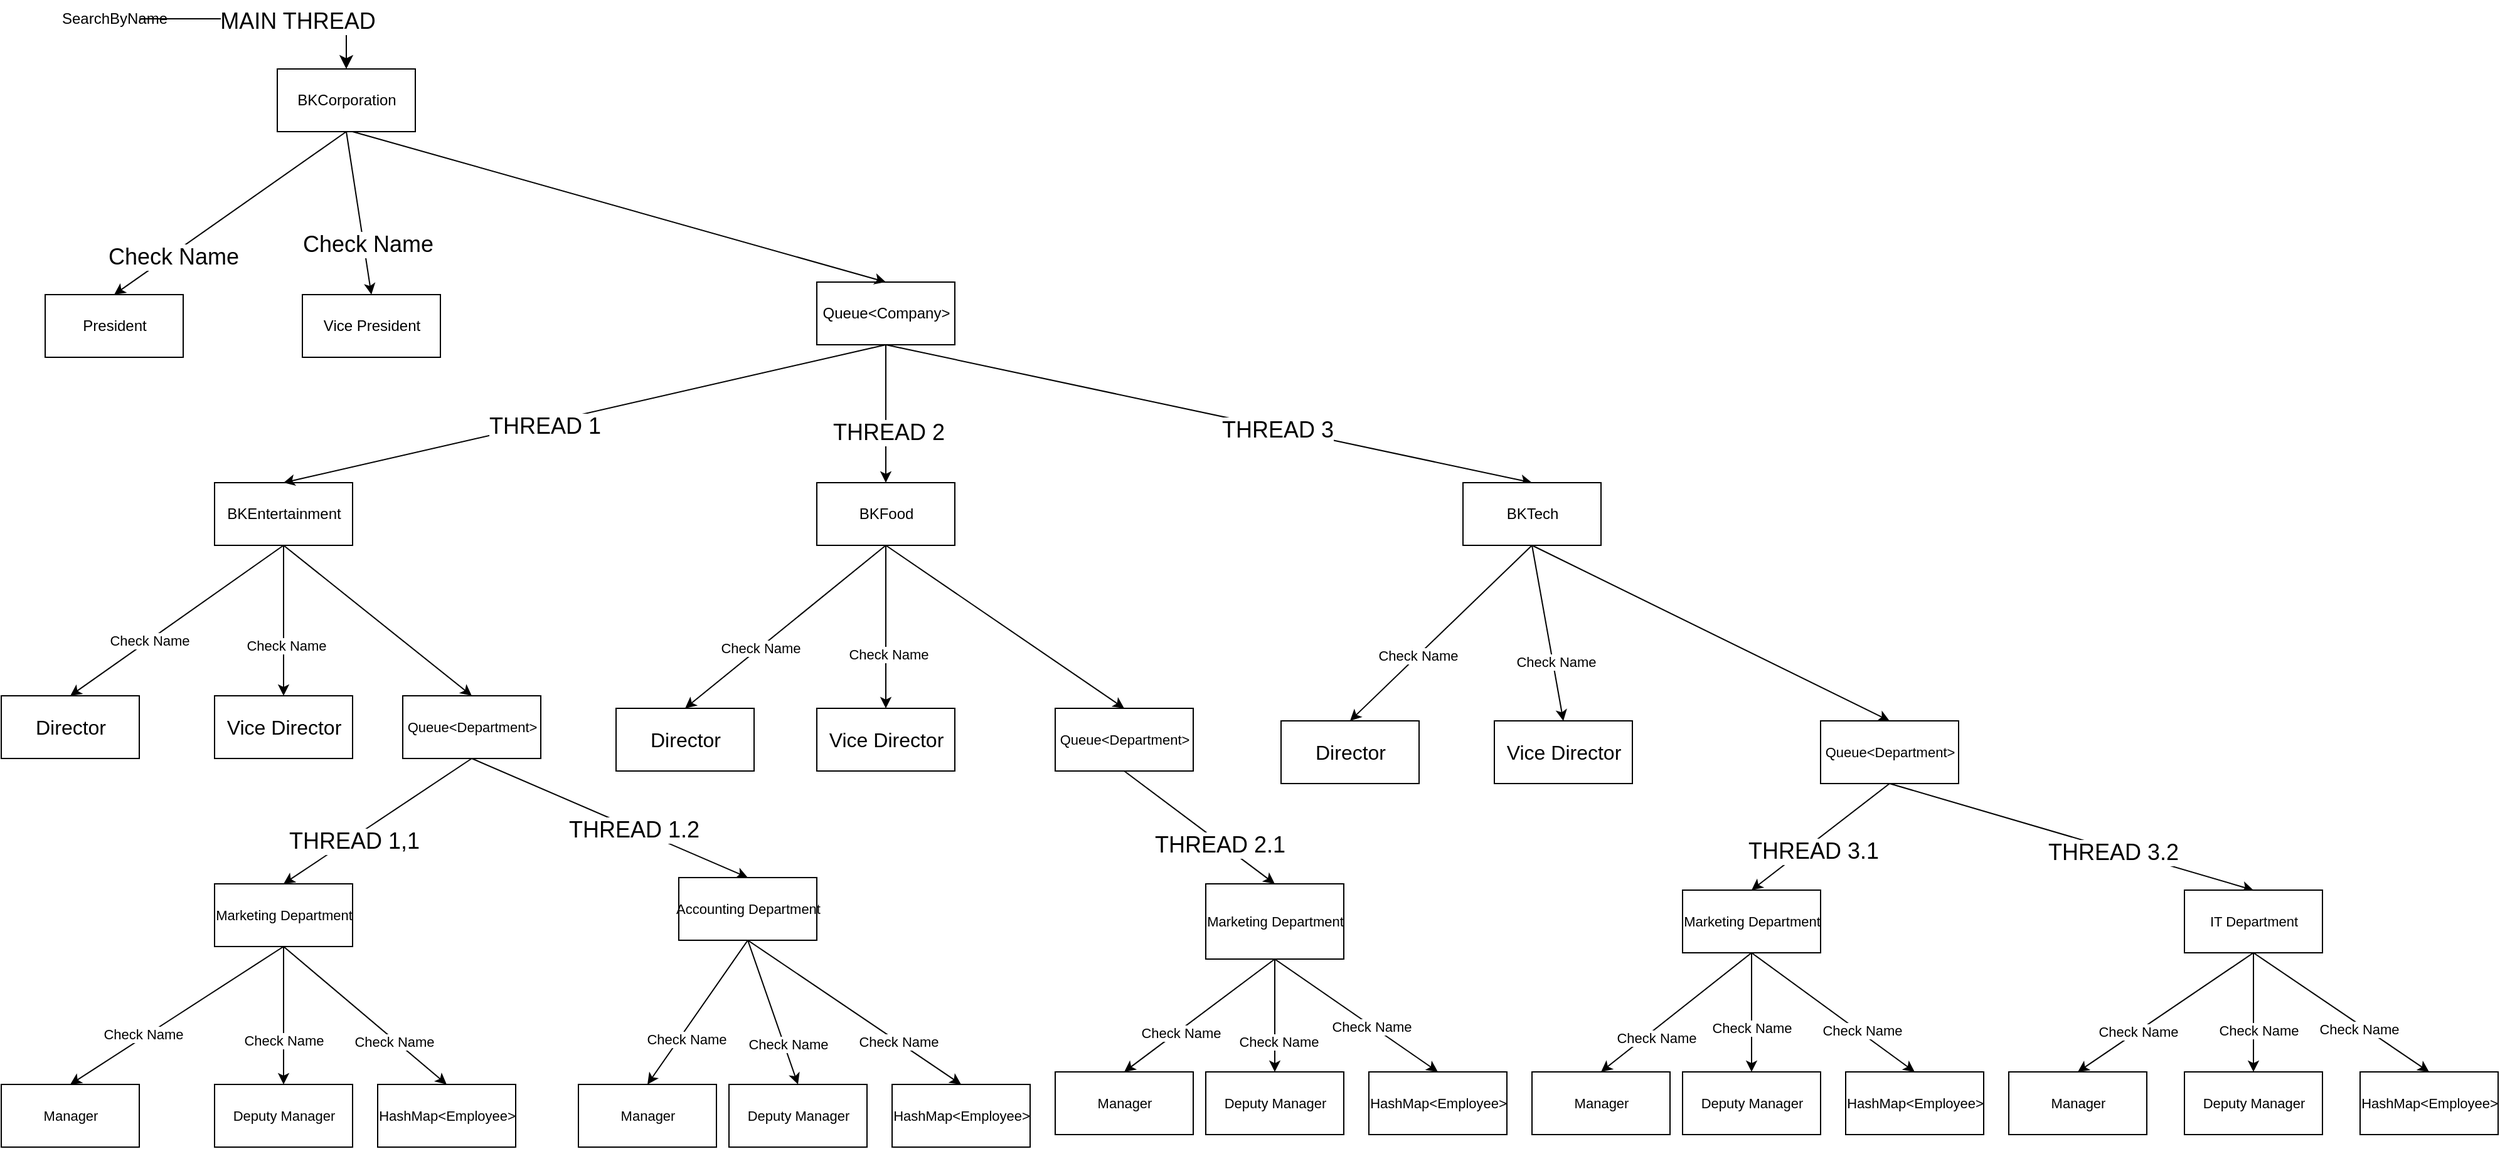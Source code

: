 <mxfile>
    <diagram id="Zml37O9X7Ipr7qlsOXpB" name="Page-1">
        <mxGraphModel dx="2482" dy="1107" grid="1" gridSize="10" guides="1" tooltips="1" connect="1" arrows="1" fold="1" page="1" pageScale="1" pageWidth="850" pageHeight="1100" math="0" shadow="0">
            <root>
                <mxCell id="0"/>
                <mxCell id="1" parent="0"/>
                <mxCell id="3" value="BKCorporation" style="html=1;" vertex="1" parent="1">
                    <mxGeometry x="330" y="110" width="110" height="50" as="geometry"/>
                </mxCell>
                <mxCell id="4" value="" style="edgeStyle=segmentEdgeStyle;endArrow=classic;html=1;curved=0;rounded=0;endSize=8;startSize=8;entryX=0.5;entryY=0;entryDx=0;entryDy=0;" edge="1" parent="1" target="3">
                    <mxGeometry width="50" height="50" relative="1" as="geometry">
                        <mxPoint x="220" y="70" as="sourcePoint"/>
                        <mxPoint x="270" y="20" as="targetPoint"/>
                    </mxGeometry>
                </mxCell>
                <mxCell id="159" value="MAIN THREAD" style="edgeLabel;html=1;align=center;verticalAlign=middle;resizable=0;points=[];fontSize=18;" vertex="1" connectable="0" parent="4">
                    <mxGeometry x="0.222" y="-2" relative="1" as="geometry">
                        <mxPoint as="offset"/>
                    </mxGeometry>
                </mxCell>
                <mxCell id="5" value="SearchByName" style="text;html=1;align=center;verticalAlign=middle;resizable=0;points=[];autosize=1;strokeColor=none;fillColor=none;" vertex="1" parent="1">
                    <mxGeometry x="145" y="55" width="110" height="30" as="geometry"/>
                </mxCell>
                <mxCell id="6" value="President" style="html=1;" vertex="1" parent="1">
                    <mxGeometry x="145" y="290" width="110" height="50" as="geometry"/>
                </mxCell>
                <mxCell id="7" value="Vice President" style="html=1;" vertex="1" parent="1">
                    <mxGeometry x="350" y="290" width="110" height="50" as="geometry"/>
                </mxCell>
                <mxCell id="27" style="edgeStyle=none;html=1;exitX=0.5;exitY=1;exitDx=0;exitDy=0;entryX=0.5;entryY=0;entryDx=0;entryDy=0;" edge="1" parent="1" source="8" target="24">
                    <mxGeometry relative="1" as="geometry"/>
                </mxCell>
                <mxCell id="32" value="THREAD 2" style="edgeLabel;html=1;align=center;verticalAlign=middle;resizable=0;points=[];fontSize=18;" vertex="1" connectable="0" parent="27">
                    <mxGeometry x="0.261" y="2" relative="1" as="geometry">
                        <mxPoint as="offset"/>
                    </mxGeometry>
                </mxCell>
                <mxCell id="28" style="edgeStyle=none;html=1;exitX=0.5;exitY=1;exitDx=0;exitDy=0;entryX=0.5;entryY=0;entryDx=0;entryDy=0;" edge="1" parent="1" source="8" target="23">
                    <mxGeometry relative="1" as="geometry"/>
                </mxCell>
                <mxCell id="33" value="THREAD 3" style="edgeLabel;html=1;align=center;verticalAlign=middle;resizable=0;points=[];fontSize=18;" vertex="1" connectable="0" parent="28">
                    <mxGeometry x="0.205" relative="1" as="geometry">
                        <mxPoint x="1" y="1" as="offset"/>
                    </mxGeometry>
                </mxCell>
                <mxCell id="8" value="Queue&amp;lt;Company&amp;gt;" style="html=1;" vertex="1" parent="1">
                    <mxGeometry x="760" y="280" width="110" height="50" as="geometry"/>
                </mxCell>
                <mxCell id="15" value="" style="endArrow=classic;html=1;entryX=0.5;entryY=0;entryDx=0;entryDy=0;" edge="1" parent="1" target="8">
                    <mxGeometry width="50" height="50" relative="1" as="geometry">
                        <mxPoint x="390" y="160" as="sourcePoint"/>
                        <mxPoint x="590" y="190" as="targetPoint"/>
                    </mxGeometry>
                </mxCell>
                <mxCell id="16" value="" style="endArrow=classic;html=1;exitX=0.5;exitY=1;exitDx=0;exitDy=0;entryX=0.5;entryY=0;entryDx=0;entryDy=0;" edge="1" parent="1" source="3" target="6">
                    <mxGeometry width="50" height="50" relative="1" as="geometry">
                        <mxPoint x="830" y="390" as="sourcePoint"/>
                        <mxPoint x="880" y="340" as="targetPoint"/>
                    </mxGeometry>
                </mxCell>
                <mxCell id="19" value="&lt;span style=&quot;font-size: 18px;&quot;&gt;Check Name&lt;/span&gt;" style="edgeLabel;html=1;align=center;verticalAlign=middle;resizable=0;points=[];" vertex="1" connectable="0" parent="16">
                    <mxGeometry x="0.51" y="2" relative="1" as="geometry">
                        <mxPoint as="offset"/>
                    </mxGeometry>
                </mxCell>
                <mxCell id="18" value="" style="endArrow=classic;html=1;exitX=0.5;exitY=1;exitDx=0;exitDy=0;entryX=0.5;entryY=0;entryDx=0;entryDy=0;" edge="1" parent="1" source="3" target="7">
                    <mxGeometry width="50" height="50" relative="1" as="geometry">
                        <mxPoint x="830" y="390" as="sourcePoint"/>
                        <mxPoint x="880" y="340" as="targetPoint"/>
                    </mxGeometry>
                </mxCell>
                <mxCell id="20" value="&lt;font style=&quot;font-size: 18px;&quot;&gt;Check Name&lt;/font&gt;" style="edgeLabel;html=1;align=center;verticalAlign=middle;resizable=0;points=[];" vertex="1" connectable="0" parent="18">
                    <mxGeometry x="0.395" y="3" relative="1" as="geometry">
                        <mxPoint as="offset"/>
                    </mxGeometry>
                </mxCell>
                <mxCell id="37" style="edgeStyle=none;html=1;exitX=0.5;exitY=1;exitDx=0;exitDy=0;entryX=0.5;entryY=0;entryDx=0;entryDy=0;fontSize=11;" edge="1" parent="1" source="21" target="35">
                    <mxGeometry relative="1" as="geometry"/>
                </mxCell>
                <mxCell id="39" value="Check Name" style="edgeLabel;html=1;align=center;verticalAlign=middle;resizable=0;points=[];fontSize=11;" vertex="1" connectable="0" parent="37">
                    <mxGeometry x="0.258" relative="1" as="geometry">
                        <mxPoint as="offset"/>
                    </mxGeometry>
                </mxCell>
                <mxCell id="38" style="edgeStyle=none;html=1;exitX=0.5;exitY=1;exitDx=0;exitDy=0;entryX=0.5;entryY=0;entryDx=0;entryDy=0;fontSize=11;" edge="1" parent="1" source="21" target="36">
                    <mxGeometry relative="1" as="geometry"/>
                </mxCell>
                <mxCell id="40" value="Check Name" style="edgeLabel;html=1;align=center;verticalAlign=middle;resizable=0;points=[];fontSize=11;" vertex="1" connectable="0" parent="38">
                    <mxGeometry x="0.333" y="2" relative="1" as="geometry">
                        <mxPoint as="offset"/>
                    </mxGeometry>
                </mxCell>
                <mxCell id="42" style="edgeStyle=none;html=1;exitX=0.5;exitY=1;exitDx=0;exitDy=0;entryX=0.5;entryY=0;entryDx=0;entryDy=0;fontSize=11;" edge="1" parent="1" source="21" target="41">
                    <mxGeometry relative="1" as="geometry"/>
                </mxCell>
                <mxCell id="21" value="BKEntertainment" style="html=1;" vertex="1" parent="1">
                    <mxGeometry x="280" y="440" width="110" height="50" as="geometry"/>
                </mxCell>
                <mxCell id="22" value="" style="endArrow=classic;html=1;exitX=0.5;exitY=1;exitDx=0;exitDy=0;entryX=0.5;entryY=0;entryDx=0;entryDy=0;" edge="1" parent="1" source="8" target="21">
                    <mxGeometry width="50" height="50" relative="1" as="geometry">
                        <mxPoint x="570" y="490" as="sourcePoint"/>
                        <mxPoint x="620" y="440" as="targetPoint"/>
                    </mxGeometry>
                </mxCell>
                <mxCell id="31" value="&lt;font style=&quot;font-size: 18px;&quot;&gt;THREAD 1&lt;/font&gt;" style="edgeLabel;html=1;align=center;verticalAlign=middle;resizable=0;points=[];" vertex="1" connectable="0" parent="22">
                    <mxGeometry x="0.134" y="2" relative="1" as="geometry">
                        <mxPoint x="-1" as="offset"/>
                    </mxGeometry>
                </mxCell>
                <mxCell id="23" value="BKTech" style="html=1;" vertex="1" parent="1">
                    <mxGeometry x="1275" y="440" width="110" height="50" as="geometry"/>
                </mxCell>
                <mxCell id="24" value="BKFood" style="html=1;" vertex="1" parent="1">
                    <mxGeometry x="760" y="440" width="110" height="50" as="geometry"/>
                </mxCell>
                <mxCell id="35" value="&lt;font size=&quot;3&quot;&gt;Director&lt;/font&gt;" style="html=1;fontSize=18;" vertex="1" parent="1">
                    <mxGeometry x="110" y="610" width="110" height="50" as="geometry"/>
                </mxCell>
                <mxCell id="36" value="&lt;font size=&quot;3&quot;&gt;Vice Director&lt;/font&gt;" style="html=1;fontSize=18;" vertex="1" parent="1">
                    <mxGeometry x="280" y="610" width="110" height="50" as="geometry"/>
                </mxCell>
                <mxCell id="96" style="edgeStyle=none;html=1;exitX=0.5;exitY=1;exitDx=0;exitDy=0;entryX=0.5;entryY=0;entryDx=0;entryDy=0;fontSize=11;" edge="1" parent="1" source="41" target="94">
                    <mxGeometry relative="1" as="geometry"/>
                </mxCell>
                <mxCell id="154" value="&lt;font style=&quot;font-size: 18px;&quot;&gt;THREAD 1,1&lt;/font&gt;" style="edgeLabel;html=1;align=center;verticalAlign=middle;resizable=0;points=[];fontSize=11;" vertex="1" connectable="0" parent="96">
                    <mxGeometry x="0.276" y="2" relative="1" as="geometry">
                        <mxPoint as="offset"/>
                    </mxGeometry>
                </mxCell>
                <mxCell id="97" style="edgeStyle=none;html=1;exitX=0.5;exitY=1;exitDx=0;exitDy=0;entryX=0.5;entryY=0;entryDx=0;entryDy=0;fontSize=11;" edge="1" parent="1" source="41" target="95">
                    <mxGeometry relative="1" as="geometry"/>
                </mxCell>
                <mxCell id="155" value="&lt;font style=&quot;font-size: 18px;&quot;&gt;THREAD 1.2&lt;/font&gt;" style="edgeLabel;html=1;align=center;verticalAlign=middle;resizable=0;points=[];fontSize=11;" vertex="1" connectable="0" parent="97">
                    <mxGeometry x="0.175" y="-1" relative="1" as="geometry">
                        <mxPoint as="offset"/>
                    </mxGeometry>
                </mxCell>
                <mxCell id="41" value="Queue&amp;lt;Department&amp;gt;" style="html=1;fontSize=11;" vertex="1" parent="1">
                    <mxGeometry x="430" y="610" width="110" height="50" as="geometry"/>
                </mxCell>
                <mxCell id="43" style="edgeStyle=none;html=1;exitX=0.5;exitY=1;exitDx=0;exitDy=0;entryX=0.5;entryY=0;entryDx=0;entryDy=0;fontSize=11;" edge="1" parent="1" target="48" source="24">
                    <mxGeometry relative="1" as="geometry">
                        <mxPoint x="815" y="520" as="sourcePoint"/>
                    </mxGeometry>
                </mxCell>
                <mxCell id="44" value="Check Name" style="edgeLabel;html=1;align=center;verticalAlign=middle;resizable=0;points=[];fontSize=11;" vertex="1" connectable="0" parent="43">
                    <mxGeometry x="0.258" relative="1" as="geometry">
                        <mxPoint as="offset"/>
                    </mxGeometry>
                </mxCell>
                <mxCell id="45" style="edgeStyle=none;html=1;exitX=0.5;exitY=1;exitDx=0;exitDy=0;entryX=0.5;entryY=0;entryDx=0;entryDy=0;fontSize=11;" edge="1" parent="1" target="49" source="24">
                    <mxGeometry relative="1" as="geometry">
                        <mxPoint x="815" y="520" as="sourcePoint"/>
                        <Array as="points">
                            <mxPoint x="815" y="540"/>
                        </Array>
                    </mxGeometry>
                </mxCell>
                <mxCell id="46" value="Check Name" style="edgeLabel;html=1;align=center;verticalAlign=middle;resizable=0;points=[];fontSize=11;" vertex="1" connectable="0" parent="45">
                    <mxGeometry x="0.333" y="2" relative="1" as="geometry">
                        <mxPoint as="offset"/>
                    </mxGeometry>
                </mxCell>
                <mxCell id="47" style="edgeStyle=none;html=1;exitX=0.5;exitY=1;exitDx=0;exitDy=0;entryX=0.5;entryY=0;entryDx=0;entryDy=0;fontSize=11;" edge="1" parent="1" target="50" source="24">
                    <mxGeometry relative="1" as="geometry">
                        <mxPoint x="815" y="520" as="sourcePoint"/>
                    </mxGeometry>
                </mxCell>
                <mxCell id="48" value="&lt;font size=&quot;3&quot;&gt;Director&lt;/font&gt;" style="html=1;fontSize=18;" vertex="1" parent="1">
                    <mxGeometry x="600" y="620" width="110" height="50" as="geometry"/>
                </mxCell>
                <mxCell id="49" value="&lt;font size=&quot;3&quot;&gt;Vice Director&lt;/font&gt;" style="html=1;fontSize=18;" vertex="1" parent="1">
                    <mxGeometry x="760" y="620" width="110" height="50" as="geometry"/>
                </mxCell>
                <mxCell id="112" style="edgeStyle=none;html=1;exitX=0.5;exitY=1;exitDx=0;exitDy=0;entryX=0.5;entryY=0;entryDx=0;entryDy=0;fontSize=11;" edge="1" parent="1" source="50" target="110">
                    <mxGeometry relative="1" as="geometry"/>
                </mxCell>
                <mxCell id="156" value="&lt;font style=&quot;font-size: 18px;&quot;&gt;THREAD 2.1&lt;/font&gt;" style="edgeLabel;html=1;align=center;verticalAlign=middle;resizable=0;points=[];fontSize=11;" vertex="1" connectable="0" parent="112">
                    <mxGeometry x="0.283" y="-2" relative="1" as="geometry">
                        <mxPoint as="offset"/>
                    </mxGeometry>
                </mxCell>
                <mxCell id="50" value="Queue&amp;lt;Department&amp;gt;" style="html=1;fontSize=11;" vertex="1" parent="1">
                    <mxGeometry x="950" y="620" width="110" height="50" as="geometry"/>
                </mxCell>
                <mxCell id="52" style="edgeStyle=none;html=1;exitX=0.5;exitY=1;exitDx=0;exitDy=0;entryX=0.5;entryY=0;entryDx=0;entryDy=0;fontSize=11;" edge="1" parent="1" target="57" source="23">
                    <mxGeometry relative="1" as="geometry">
                        <mxPoint x="1355" y="510" as="sourcePoint"/>
                    </mxGeometry>
                </mxCell>
                <mxCell id="53" value="Check Name" style="edgeLabel;html=1;align=center;verticalAlign=middle;resizable=0;points=[];fontSize=11;" vertex="1" connectable="0" parent="52">
                    <mxGeometry x="0.258" relative="1" as="geometry">
                        <mxPoint as="offset"/>
                    </mxGeometry>
                </mxCell>
                <mxCell id="54" style="edgeStyle=none;html=1;exitX=0.5;exitY=1;exitDx=0;exitDy=0;entryX=0.5;entryY=0;entryDx=0;entryDy=0;fontSize=11;" edge="1" parent="1" target="58" source="23">
                    <mxGeometry relative="1" as="geometry">
                        <mxPoint x="1355" y="510" as="sourcePoint"/>
                    </mxGeometry>
                </mxCell>
                <mxCell id="55" value="Check Name" style="edgeLabel;html=1;align=center;verticalAlign=middle;resizable=0;points=[];fontSize=11;" vertex="1" connectable="0" parent="54">
                    <mxGeometry x="0.333" y="2" relative="1" as="geometry">
                        <mxPoint as="offset"/>
                    </mxGeometry>
                </mxCell>
                <mxCell id="56" style="edgeStyle=none;html=1;exitX=0.5;exitY=1;exitDx=0;exitDy=0;entryX=0.5;entryY=0;entryDx=0;entryDy=0;fontSize=11;" edge="1" parent="1" target="59" source="23">
                    <mxGeometry relative="1" as="geometry">
                        <mxPoint x="1355" y="510" as="sourcePoint"/>
                    </mxGeometry>
                </mxCell>
                <mxCell id="57" value="&lt;font size=&quot;3&quot;&gt;Director&lt;/font&gt;" style="html=1;fontSize=18;" vertex="1" parent="1">
                    <mxGeometry x="1130" y="630" width="110" height="50" as="geometry"/>
                </mxCell>
                <mxCell id="58" value="&lt;font size=&quot;3&quot;&gt;Vice Director&lt;/font&gt;" style="html=1;fontSize=18;" vertex="1" parent="1">
                    <mxGeometry x="1300" y="630" width="110" height="50" as="geometry"/>
                </mxCell>
                <mxCell id="128" style="edgeStyle=none;html=1;exitX=0.5;exitY=1;exitDx=0;exitDy=0;entryX=0.5;entryY=0;entryDx=0;entryDy=0;fontSize=11;" edge="1" parent="1" source="59" target="121">
                    <mxGeometry relative="1" as="geometry"/>
                </mxCell>
                <mxCell id="157" value="&lt;font style=&quot;font-size: 18px;&quot;&gt;THREAD 3.1&lt;/font&gt;" style="edgeLabel;html=1;align=center;verticalAlign=middle;resizable=0;points=[];fontSize=11;" vertex="1" connectable="0" parent="128">
                    <mxGeometry x="0.17" y="5" relative="1" as="geometry">
                        <mxPoint as="offset"/>
                    </mxGeometry>
                </mxCell>
                <mxCell id="129" style="edgeStyle=none;html=1;exitX=0.5;exitY=1;exitDx=0;exitDy=0;entryX=0.5;entryY=0;entryDx=0;entryDy=0;fontSize=11;" edge="1" parent="1" source="59" target="120">
                    <mxGeometry relative="1" as="geometry"/>
                </mxCell>
                <mxCell id="158" value="&lt;font style=&quot;font-size: 18px;&quot;&gt;THREAD 3.2&lt;/font&gt;" style="edgeLabel;html=1;align=center;verticalAlign=middle;resizable=0;points=[];fontSize=11;" vertex="1" connectable="0" parent="129">
                    <mxGeometry x="0.232" y="-3" relative="1" as="geometry">
                        <mxPoint as="offset"/>
                    </mxGeometry>
                </mxCell>
                <mxCell id="59" value="Queue&amp;lt;Department&amp;gt;" style="html=1;fontSize=11;" vertex="1" parent="1">
                    <mxGeometry x="1560" y="630" width="110" height="50" as="geometry"/>
                </mxCell>
                <mxCell id="60" value="Manager" style="html=1;fontSize=11;" vertex="1" parent="1">
                    <mxGeometry x="110" y="920" width="110" height="50" as="geometry"/>
                </mxCell>
                <mxCell id="61" value="Deputy Manager" style="html=1;fontSize=11;" vertex="1" parent="1">
                    <mxGeometry x="280" y="920" width="110" height="50" as="geometry"/>
                </mxCell>
                <mxCell id="62" value="HashMap&amp;lt;Employee&amp;gt;" style="html=1;fontSize=11;" vertex="1" parent="1">
                    <mxGeometry x="410" y="920" width="110" height="50" as="geometry"/>
                </mxCell>
                <mxCell id="100" style="edgeStyle=none;html=1;exitX=0.5;exitY=1;exitDx=0;exitDy=0;entryX=0.5;entryY=0;entryDx=0;entryDy=0;fontSize=11;" edge="1" parent="1" source="94" target="60">
                    <mxGeometry relative="1" as="geometry"/>
                </mxCell>
                <mxCell id="136" value="Check Name" style="edgeLabel;html=1;align=center;verticalAlign=middle;resizable=0;points=[];fontSize=11;" vertex="1" connectable="0" parent="100">
                    <mxGeometry x="0.303" y="-3" relative="1" as="geometry">
                        <mxPoint y="1" as="offset"/>
                    </mxGeometry>
                </mxCell>
                <mxCell id="101" style="edgeStyle=none;html=1;exitX=0.5;exitY=1;exitDx=0;exitDy=0;entryX=0.5;entryY=0;entryDx=0;entryDy=0;fontSize=11;" edge="1" parent="1" source="94" target="61">
                    <mxGeometry relative="1" as="geometry"/>
                </mxCell>
                <mxCell id="137" value="Check Name" style="edgeLabel;html=1;align=center;verticalAlign=middle;resizable=0;points=[];fontSize=11;" vertex="1" connectable="0" parent="101">
                    <mxGeometry x="0.37" relative="1" as="geometry">
                        <mxPoint y="-1" as="offset"/>
                    </mxGeometry>
                </mxCell>
                <mxCell id="102" style="edgeStyle=none;html=1;exitX=0.5;exitY=1;exitDx=0;exitDy=0;entryX=0.5;entryY=0;entryDx=0;entryDy=0;fontSize=11;" edge="1" parent="1" source="94" target="62">
                    <mxGeometry relative="1" as="geometry"/>
                </mxCell>
                <mxCell id="138" value="Check Name" style="edgeLabel;html=1;align=center;verticalAlign=middle;resizable=0;points=[];fontSize=11;" vertex="1" connectable="0" parent="102">
                    <mxGeometry x="0.357" y="-1" relative="1" as="geometry">
                        <mxPoint as="offset"/>
                    </mxGeometry>
                </mxCell>
                <mxCell id="94" value="Marketing Department" style="html=1;fontSize=11;" vertex="1" parent="1">
                    <mxGeometry x="280" y="760" width="110" height="50" as="geometry"/>
                </mxCell>
                <mxCell id="107" style="edgeStyle=none;html=1;exitX=0.5;exitY=1;exitDx=0;exitDy=0;entryX=0.5;entryY=0;entryDx=0;entryDy=0;fontSize=11;" edge="1" parent="1" source="95" target="103">
                    <mxGeometry relative="1" as="geometry"/>
                </mxCell>
                <mxCell id="139" value="Check Name" style="edgeLabel;html=1;align=center;verticalAlign=middle;resizable=0;points=[];fontSize=11;" vertex="1" connectable="0" parent="107">
                    <mxGeometry x="0.325" y="5" relative="1" as="geometry">
                        <mxPoint as="offset"/>
                    </mxGeometry>
                </mxCell>
                <mxCell id="108" style="edgeStyle=none;html=1;exitX=0.5;exitY=1;exitDx=0;exitDy=0;entryX=0.5;entryY=0;entryDx=0;entryDy=0;fontSize=11;" edge="1" parent="1" source="95" target="104">
                    <mxGeometry relative="1" as="geometry"/>
                </mxCell>
                <mxCell id="140" value="Check Name" style="edgeLabel;html=1;align=center;verticalAlign=middle;resizable=0;points=[];fontSize=11;" vertex="1" connectable="0" parent="108">
                    <mxGeometry x="0.462" y="3" relative="1" as="geometry">
                        <mxPoint as="offset"/>
                    </mxGeometry>
                </mxCell>
                <mxCell id="109" style="edgeStyle=none;html=1;exitX=0.5;exitY=1;exitDx=0;exitDy=0;entryX=0.5;entryY=0;entryDx=0;entryDy=0;fontSize=11;" edge="1" parent="1" source="95" target="105">
                    <mxGeometry relative="1" as="geometry"/>
                </mxCell>
                <mxCell id="150" value="Check Name" style="edgeLabel;html=1;align=center;verticalAlign=middle;resizable=0;points=[];fontSize=11;" vertex="1" connectable="0" parent="109">
                    <mxGeometry x="0.415" relative="1" as="geometry">
                        <mxPoint as="offset"/>
                    </mxGeometry>
                </mxCell>
                <mxCell id="95" value="Accounting Department" style="html=1;fontSize=11;" vertex="1" parent="1">
                    <mxGeometry x="650" y="755" width="110" height="50" as="geometry"/>
                </mxCell>
                <mxCell id="103" value="Manager" style="html=1;fontSize=11;" vertex="1" parent="1">
                    <mxGeometry x="570" y="920" width="110" height="50" as="geometry"/>
                </mxCell>
                <mxCell id="104" value="Deputy Manager" style="html=1;fontSize=11;" vertex="1" parent="1">
                    <mxGeometry x="690" y="920" width="110" height="50" as="geometry"/>
                </mxCell>
                <mxCell id="105" value="HashMap&amp;lt;Employee&amp;gt;" style="html=1;fontSize=11;" vertex="1" parent="1">
                    <mxGeometry x="820" y="920" width="110" height="50" as="geometry"/>
                </mxCell>
                <mxCell id="117" style="edgeStyle=none;html=1;exitX=0.5;exitY=1;exitDx=0;exitDy=0;entryX=0.5;entryY=0;entryDx=0;entryDy=0;fontSize=11;" edge="1" parent="1" source="110" target="114">
                    <mxGeometry relative="1" as="geometry"/>
                </mxCell>
                <mxCell id="141" value="Check Name" style="edgeLabel;html=1;align=center;verticalAlign=middle;resizable=0;points=[];fontSize=11;" vertex="1" connectable="0" parent="117">
                    <mxGeometry x="0.283" y="2" relative="1" as="geometry">
                        <mxPoint as="offset"/>
                    </mxGeometry>
                </mxCell>
                <mxCell id="119" style="edgeStyle=none;html=1;exitX=0.5;exitY=1;exitDx=0;exitDy=0;entryX=0.5;entryY=0;entryDx=0;entryDy=0;fontSize=11;" edge="1" parent="1" source="110" target="116">
                    <mxGeometry relative="1" as="geometry"/>
                </mxCell>
                <mxCell id="151" value="Check Name" style="edgeLabel;html=1;align=center;verticalAlign=middle;resizable=0;points=[];fontSize=11;" vertex="1" connectable="0" parent="119">
                    <mxGeometry x="0.184" y="-1" relative="1" as="geometry">
                        <mxPoint as="offset"/>
                    </mxGeometry>
                </mxCell>
                <mxCell id="142" style="edgeStyle=none;html=1;exitX=0.5;exitY=1;exitDx=0;exitDy=0;entryX=0.5;entryY=0;entryDx=0;entryDy=0;fontSize=11;" edge="1" parent="1" source="110" target="115">
                    <mxGeometry relative="1" as="geometry"/>
                </mxCell>
                <mxCell id="143" value="Check Name" style="edgeLabel;html=1;align=center;verticalAlign=middle;resizable=0;points=[];fontSize=11;" vertex="1" connectable="0" parent="142">
                    <mxGeometry x="0.45" y="3" relative="1" as="geometry">
                        <mxPoint as="offset"/>
                    </mxGeometry>
                </mxCell>
                <mxCell id="110" value="Marketing Department" style="html=1;fontSize=11;" vertex="1" parent="1">
                    <mxGeometry x="1070" y="760" width="110" height="60" as="geometry"/>
                </mxCell>
                <mxCell id="114" value="Manager" style="html=1;fontSize=11;" vertex="1" parent="1">
                    <mxGeometry x="950" y="910" width="110" height="50" as="geometry"/>
                </mxCell>
                <mxCell id="115" value="Deputy Manager" style="html=1;fontSize=11;" vertex="1" parent="1">
                    <mxGeometry x="1070" y="910" width="110" height="50" as="geometry"/>
                </mxCell>
                <mxCell id="116" value="HashMap&amp;lt;Employee&amp;gt;" style="html=1;fontSize=11;" vertex="1" parent="1">
                    <mxGeometry x="1200" y="910" width="110" height="50" as="geometry"/>
                </mxCell>
                <mxCell id="133" style="edgeStyle=none;html=1;exitX=0.5;exitY=1;exitDx=0;exitDy=0;entryX=0.5;entryY=0;entryDx=0;entryDy=0;fontSize=11;" edge="1" parent="1" source="120" target="125">
                    <mxGeometry relative="1" as="geometry"/>
                </mxCell>
                <mxCell id="147" value="Check Name" style="edgeLabel;html=1;align=center;verticalAlign=middle;resizable=0;points=[];fontSize=11;" vertex="1" connectable="0" parent="133">
                    <mxGeometry x="0.319" relative="1" as="geometry">
                        <mxPoint as="offset"/>
                    </mxGeometry>
                </mxCell>
                <mxCell id="134" style="edgeStyle=none;html=1;exitX=0.5;exitY=1;exitDx=0;exitDy=0;fontSize=11;" edge="1" parent="1" source="120" target="126">
                    <mxGeometry relative="1" as="geometry"/>
                </mxCell>
                <mxCell id="148" value="Check Name" style="edgeLabel;html=1;align=center;verticalAlign=middle;resizable=0;points=[];fontSize=11;" vertex="1" connectable="0" parent="134">
                    <mxGeometry x="0.295" y="4" relative="1" as="geometry">
                        <mxPoint as="offset"/>
                    </mxGeometry>
                </mxCell>
                <mxCell id="135" style="edgeStyle=none;html=1;exitX=0.5;exitY=1;exitDx=0;exitDy=0;entryX=0.5;entryY=0;entryDx=0;entryDy=0;fontSize=11;" edge="1" parent="1" source="120" target="127">
                    <mxGeometry relative="1" as="geometry"/>
                </mxCell>
                <mxCell id="153" value="Check Name" style="edgeLabel;html=1;align=center;verticalAlign=middle;resizable=0;points=[];fontSize=11;" vertex="1" connectable="0" parent="135">
                    <mxGeometry x="0.222" y="-3" relative="1" as="geometry">
                        <mxPoint as="offset"/>
                    </mxGeometry>
                </mxCell>
                <mxCell id="120" value="IT Department" style="html=1;fontSize=11;" vertex="1" parent="1">
                    <mxGeometry x="1850" y="765" width="110" height="50" as="geometry"/>
                </mxCell>
                <mxCell id="130" style="edgeStyle=none;html=1;exitX=0.5;exitY=1;exitDx=0;exitDy=0;entryX=0.5;entryY=0;entryDx=0;entryDy=0;fontSize=11;" edge="1" parent="1" source="121" target="122">
                    <mxGeometry relative="1" as="geometry"/>
                </mxCell>
                <mxCell id="145" value="Check Name" style="edgeLabel;html=1;align=center;verticalAlign=middle;resizable=0;points=[];fontSize=11;" vertex="1" connectable="0" parent="130">
                    <mxGeometry x="0.328" y="6" relative="1" as="geometry">
                        <mxPoint as="offset"/>
                    </mxGeometry>
                </mxCell>
                <mxCell id="131" style="edgeStyle=none;html=1;exitX=0.5;exitY=1;exitDx=0;exitDy=0;entryX=0.5;entryY=0;entryDx=0;entryDy=0;fontSize=11;" edge="1" parent="1" source="121" target="123">
                    <mxGeometry relative="1" as="geometry"/>
                </mxCell>
                <mxCell id="146" value="Check Name" style="edgeLabel;html=1;align=center;verticalAlign=middle;resizable=0;points=[];fontSize=11;" vertex="1" connectable="0" parent="131">
                    <mxGeometry x="0.268" relative="1" as="geometry">
                        <mxPoint as="offset"/>
                    </mxGeometry>
                </mxCell>
                <mxCell id="132" style="edgeStyle=none;html=1;exitX=0.5;exitY=1;exitDx=0;exitDy=0;entryX=0.5;entryY=0;entryDx=0;entryDy=0;fontSize=11;" edge="1" parent="1" source="121" target="124">
                    <mxGeometry relative="1" as="geometry"/>
                </mxCell>
                <mxCell id="152" value="Check Name" style="edgeLabel;html=1;align=center;verticalAlign=middle;resizable=0;points=[];fontSize=11;" vertex="1" connectable="0" parent="132">
                    <mxGeometry x="0.343" y="3" relative="1" as="geometry">
                        <mxPoint x="-1" as="offset"/>
                    </mxGeometry>
                </mxCell>
                <mxCell id="121" value="Marketing Department" style="html=1;fontSize=11;" vertex="1" parent="1">
                    <mxGeometry x="1450" y="765" width="110" height="50" as="geometry"/>
                </mxCell>
                <mxCell id="122" value="Manager" style="html=1;fontSize=11;" vertex="1" parent="1">
                    <mxGeometry x="1330" y="910" width="110" height="50" as="geometry"/>
                </mxCell>
                <mxCell id="123" value="Deputy Manager" style="html=1;fontSize=11;" vertex="1" parent="1">
                    <mxGeometry x="1450" y="910" width="110" height="50" as="geometry"/>
                </mxCell>
                <mxCell id="124" value="HashMap&amp;lt;Employee&amp;gt;" style="html=1;fontSize=11;" vertex="1" parent="1">
                    <mxGeometry x="1580" y="910" width="110" height="50" as="geometry"/>
                </mxCell>
                <mxCell id="125" value="Manager" style="html=1;fontSize=11;" vertex="1" parent="1">
                    <mxGeometry x="1710" y="910" width="110" height="50" as="geometry"/>
                </mxCell>
                <mxCell id="126" value="Deputy Manager" style="html=1;fontSize=11;" vertex="1" parent="1">
                    <mxGeometry x="1850" y="910" width="110" height="50" as="geometry"/>
                </mxCell>
                <mxCell id="127" value="HashMap&amp;lt;Employee&amp;gt;" style="html=1;fontSize=11;" vertex="1" parent="1">
                    <mxGeometry x="1990" y="910" width="110" height="50" as="geometry"/>
                </mxCell>
            </root>
        </mxGraphModel>
    </diagram>
</mxfile>